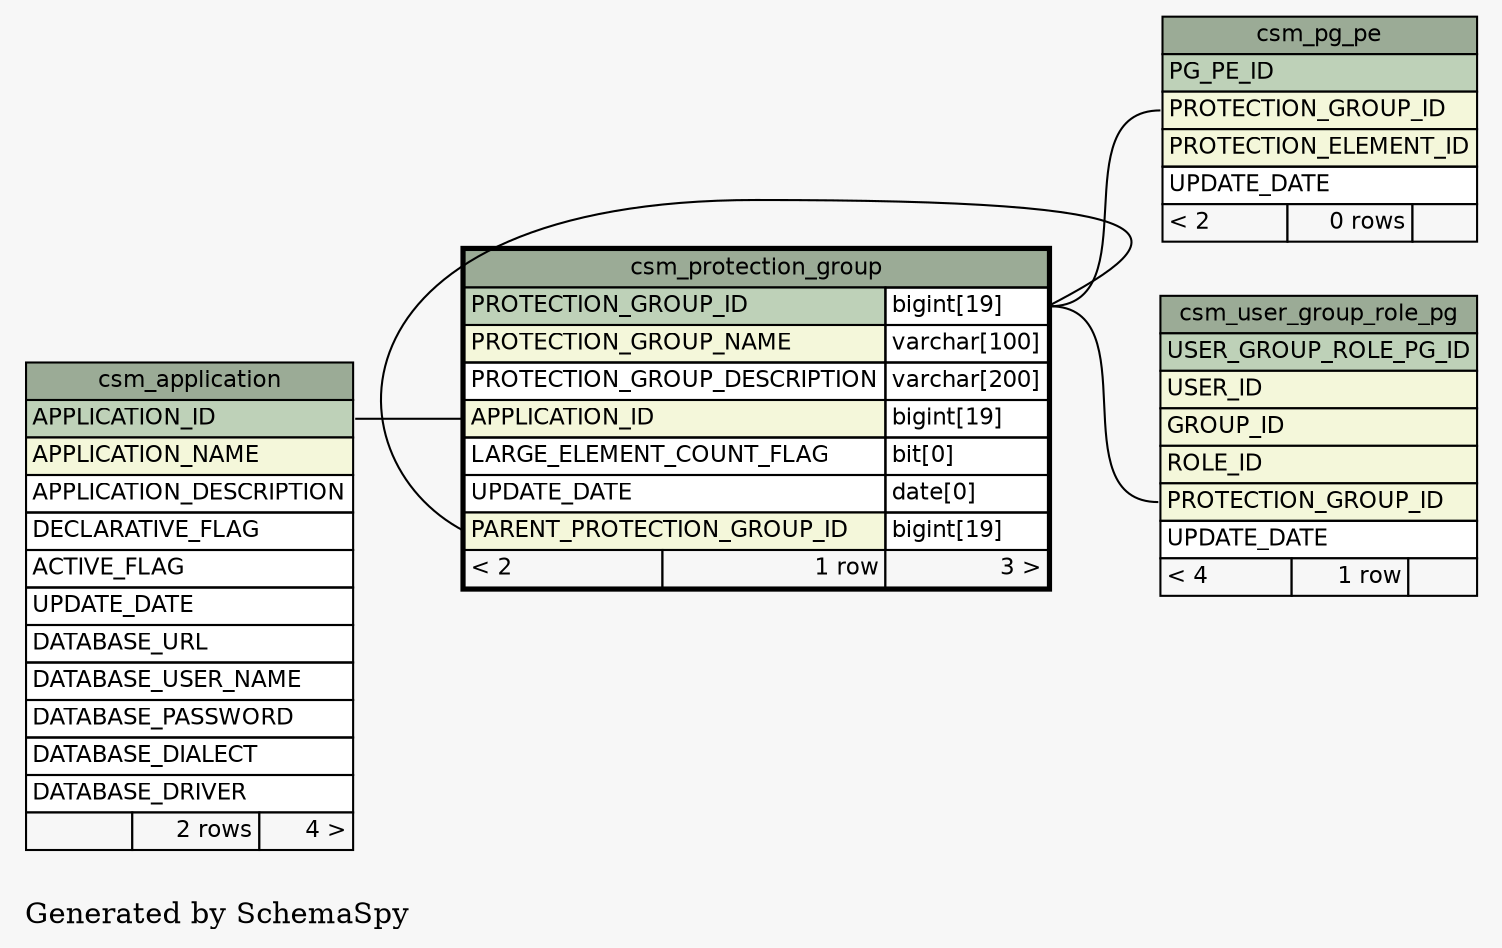 // dot 2.16.1 on Linux 2.6.25.6-27.fc8
digraph "oneDegreeRelationshipsGraph" {
  graph [
    rankdir="RL"
    bgcolor="#f7f7f7"
    label="\nGenerated by SchemaSpy"
    labeljust="l"
  ];
  node [
    fontname="Helvetica"
    fontsize="11"
    shape="plaintext"
  ];
  edge [
    arrowsize="0.8"
  ];
  "csm_pg_pe":"PROTECTION_GROUP_ID":w -> "csm_protection_group":"PROTECTION_GROUP_ID.type":e [arrowtail=crowtee arrowhead=none];
  "csm_protection_group":"APPLICATION_ID":w -> "csm_application":"APPLICATION_ID":e [arrowtail=crowtee arrowhead=none];
  "csm_protection_group":"PARENT_PROTECTION_GROUP_ID":w -> "csm_protection_group":"PROTECTION_GROUP_ID.type":e [arrowtail=crowodot arrowhead=none];
  "csm_user_group_role_pg":"PROTECTION_GROUP_ID":w -> "csm_protection_group":"PROTECTION_GROUP_ID.type":e [arrowtail=crowtee arrowhead=none];
  "csm_application" [
    label=<
    <TABLE BORDER="0" CELLBORDER="1" CELLSPACING="0" BGCOLOR="#ffffff">
      <TR><TD PORT="csm_application.heading" COLSPAN="3" BGCOLOR="#9bab96" ALIGN="CENTER">csm_application</TD></TR>
      <TR><TD PORT="APPLICATION_ID" COLSPAN="3" BGCOLOR="#bed1b8" ALIGN="LEFT">APPLICATION_ID</TD></TR>
      <TR><TD PORT="APPLICATION_NAME" COLSPAN="3" BGCOLOR="#f4f7da" ALIGN="LEFT">APPLICATION_NAME</TD></TR>
      <TR><TD PORT="APPLICATION_DESCRIPTION" COLSPAN="3" ALIGN="LEFT">APPLICATION_DESCRIPTION</TD></TR>
      <TR><TD PORT="DECLARATIVE_FLAG" COLSPAN="3" ALIGN="LEFT">DECLARATIVE_FLAG</TD></TR>
      <TR><TD PORT="ACTIVE_FLAG" COLSPAN="3" ALIGN="LEFT">ACTIVE_FLAG</TD></TR>
      <TR><TD PORT="UPDATE_DATE" COLSPAN="3" ALIGN="LEFT">UPDATE_DATE</TD></TR>
      <TR><TD PORT="DATABASE_URL" COLSPAN="3" ALIGN="LEFT">DATABASE_URL</TD></TR>
      <TR><TD PORT="DATABASE_USER_NAME" COLSPAN="3" ALIGN="LEFT">DATABASE_USER_NAME</TD></TR>
      <TR><TD PORT="DATABASE_PASSWORD" COLSPAN="3" ALIGN="LEFT">DATABASE_PASSWORD</TD></TR>
      <TR><TD PORT="DATABASE_DIALECT" COLSPAN="3" ALIGN="LEFT">DATABASE_DIALECT</TD></TR>
      <TR><TD PORT="DATABASE_DRIVER" COLSPAN="3" ALIGN="LEFT">DATABASE_DRIVER</TD></TR>
      <TR><TD ALIGN="LEFT" BGCOLOR="#f7f7f7">  </TD><TD ALIGN="RIGHT" BGCOLOR="#f7f7f7">2 rows</TD><TD ALIGN="RIGHT" BGCOLOR="#f7f7f7">4 &gt;</TD></TR>
    </TABLE>>
    URL="csm_application.html#graph"
    tooltip="csm_application"
  ];
  "csm_pg_pe" [
    label=<
    <TABLE BORDER="0" CELLBORDER="1" CELLSPACING="0" BGCOLOR="#ffffff">
      <TR><TD PORT="csm_pg_pe.heading" COLSPAN="3" BGCOLOR="#9bab96" ALIGN="CENTER">csm_pg_pe</TD></TR>
      <TR><TD PORT="PG_PE_ID" COLSPAN="3" BGCOLOR="#bed1b8" ALIGN="LEFT">PG_PE_ID</TD></TR>
      <TR><TD PORT="PROTECTION_GROUP_ID" COLSPAN="3" BGCOLOR="#f4f7da" ALIGN="LEFT">PROTECTION_GROUP_ID</TD></TR>
      <TR><TD PORT="PROTECTION_ELEMENT_ID" COLSPAN="3" BGCOLOR="#f4f7da" ALIGN="LEFT">PROTECTION_ELEMENT_ID</TD></TR>
      <TR><TD PORT="UPDATE_DATE" COLSPAN="3" ALIGN="LEFT">UPDATE_DATE</TD></TR>
      <TR><TD ALIGN="LEFT" BGCOLOR="#f7f7f7">&lt; 2</TD><TD ALIGN="RIGHT" BGCOLOR="#f7f7f7">0 rows</TD><TD ALIGN="RIGHT" BGCOLOR="#f7f7f7">  </TD></TR>
    </TABLE>>
    URL="csm_pg_pe.html#graph"
    tooltip="csm_pg_pe"
  ];
  "csm_protection_group" [
    label=<
    <TABLE BORDER="2" CELLBORDER="1" CELLSPACING="0" BGCOLOR="#ffffff">
      <TR><TD PORT="csm_protection_group.heading" COLSPAN="3" BGCOLOR="#9bab96" ALIGN="CENTER">csm_protection_group</TD></TR>
      <TR><TD PORT="PROTECTION_GROUP_ID" COLSPAN="2" BGCOLOR="#bed1b8" ALIGN="LEFT">PROTECTION_GROUP_ID</TD><TD PORT="PROTECTION_GROUP_ID.type" ALIGN="LEFT">bigint[19]</TD></TR>
      <TR><TD PORT="PROTECTION_GROUP_NAME" COLSPAN="2" BGCOLOR="#f4f7da" ALIGN="LEFT">PROTECTION_GROUP_NAME</TD><TD PORT="PROTECTION_GROUP_NAME.type" ALIGN="LEFT">varchar[100]</TD></TR>
      <TR><TD PORT="PROTECTION_GROUP_DESCRIPTION" COLSPAN="2" ALIGN="LEFT">PROTECTION_GROUP_DESCRIPTION</TD><TD PORT="PROTECTION_GROUP_DESCRIPTION.type" ALIGN="LEFT">varchar[200]</TD></TR>
      <TR><TD PORT="APPLICATION_ID" COLSPAN="2" BGCOLOR="#f4f7da" ALIGN="LEFT">APPLICATION_ID</TD><TD PORT="APPLICATION_ID.type" ALIGN="LEFT">bigint[19]</TD></TR>
      <TR><TD PORT="LARGE_ELEMENT_COUNT_FLAG" COLSPAN="2" ALIGN="LEFT">LARGE_ELEMENT_COUNT_FLAG</TD><TD PORT="LARGE_ELEMENT_COUNT_FLAG.type" ALIGN="LEFT">bit[0]</TD></TR>
      <TR><TD PORT="UPDATE_DATE" COLSPAN="2" ALIGN="LEFT">UPDATE_DATE</TD><TD PORT="UPDATE_DATE.type" ALIGN="LEFT">date[0]</TD></TR>
      <TR><TD PORT="PARENT_PROTECTION_GROUP_ID" COLSPAN="2" BGCOLOR="#f4f7da" ALIGN="LEFT">PARENT_PROTECTION_GROUP_ID</TD><TD PORT="PARENT_PROTECTION_GROUP_ID.type" ALIGN="LEFT">bigint[19]</TD></TR>
      <TR><TD ALIGN="LEFT" BGCOLOR="#f7f7f7">&lt; 2</TD><TD ALIGN="RIGHT" BGCOLOR="#f7f7f7">1 row</TD><TD ALIGN="RIGHT" BGCOLOR="#f7f7f7">3 &gt;</TD></TR>
    </TABLE>>
    URL="csm_protection_group.html#"
    tooltip="csm_protection_group"
  ];
  "csm_user_group_role_pg" [
    label=<
    <TABLE BORDER="0" CELLBORDER="1" CELLSPACING="0" BGCOLOR="#ffffff">
      <TR><TD PORT="csm_user_group_role_pg.heading" COLSPAN="3" BGCOLOR="#9bab96" ALIGN="CENTER">csm_user_group_role_pg</TD></TR>
      <TR><TD PORT="USER_GROUP_ROLE_PG_ID" COLSPAN="3" BGCOLOR="#bed1b8" ALIGN="LEFT">USER_GROUP_ROLE_PG_ID</TD></TR>
      <TR><TD PORT="USER_ID" COLSPAN="3" BGCOLOR="#f4f7da" ALIGN="LEFT">USER_ID</TD></TR>
      <TR><TD PORT="GROUP_ID" COLSPAN="3" BGCOLOR="#f4f7da" ALIGN="LEFT">GROUP_ID</TD></TR>
      <TR><TD PORT="ROLE_ID" COLSPAN="3" BGCOLOR="#f4f7da" ALIGN="LEFT">ROLE_ID</TD></TR>
      <TR><TD PORT="PROTECTION_GROUP_ID" COLSPAN="3" BGCOLOR="#f4f7da" ALIGN="LEFT">PROTECTION_GROUP_ID</TD></TR>
      <TR><TD PORT="UPDATE_DATE" COLSPAN="3" ALIGN="LEFT">UPDATE_DATE</TD></TR>
      <TR><TD ALIGN="LEFT" BGCOLOR="#f7f7f7">&lt; 4</TD><TD ALIGN="RIGHT" BGCOLOR="#f7f7f7">1 row</TD><TD ALIGN="RIGHT" BGCOLOR="#f7f7f7">  </TD></TR>
    </TABLE>>
    URL="csm_user_group_role_pg.html#graph"
    tooltip="csm_user_group_role_pg"
  ];
}
